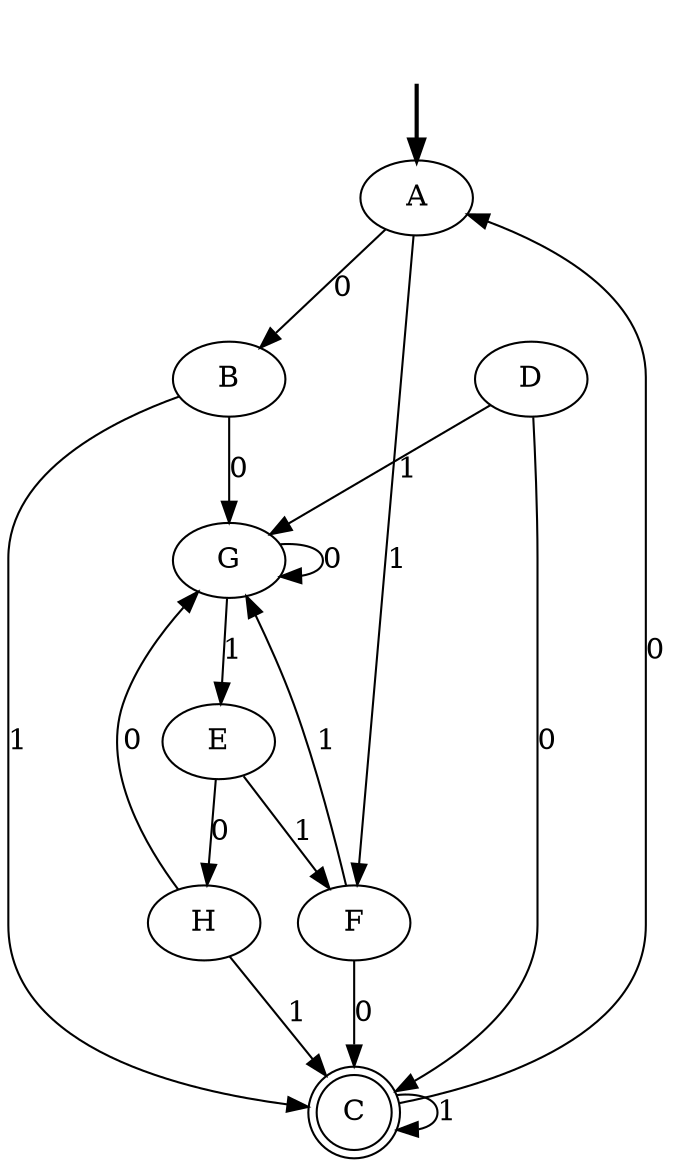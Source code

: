 digraph {
	fake [style=invisible]
	G
	E
	B
	D
	H
	F
	A [root=true]
	C [shape=doublecircle]
	fake -> A [style=bold]
	A -> B [label=0]
	A -> F [label=1]
	B -> G [label=0]
	B -> C [label=1]
	C -> A [label=0]
	C -> C [label=1]
	D -> C [label=0]
	D -> G [label=1]
	E -> H [label=0]
	E -> F [label=1]
	F -> C [label=0]
	F -> G [label=1]
	G -> G [label=0]
	G -> E [label=1]
	H -> G [label=0]
	H -> C [label=1]
}
